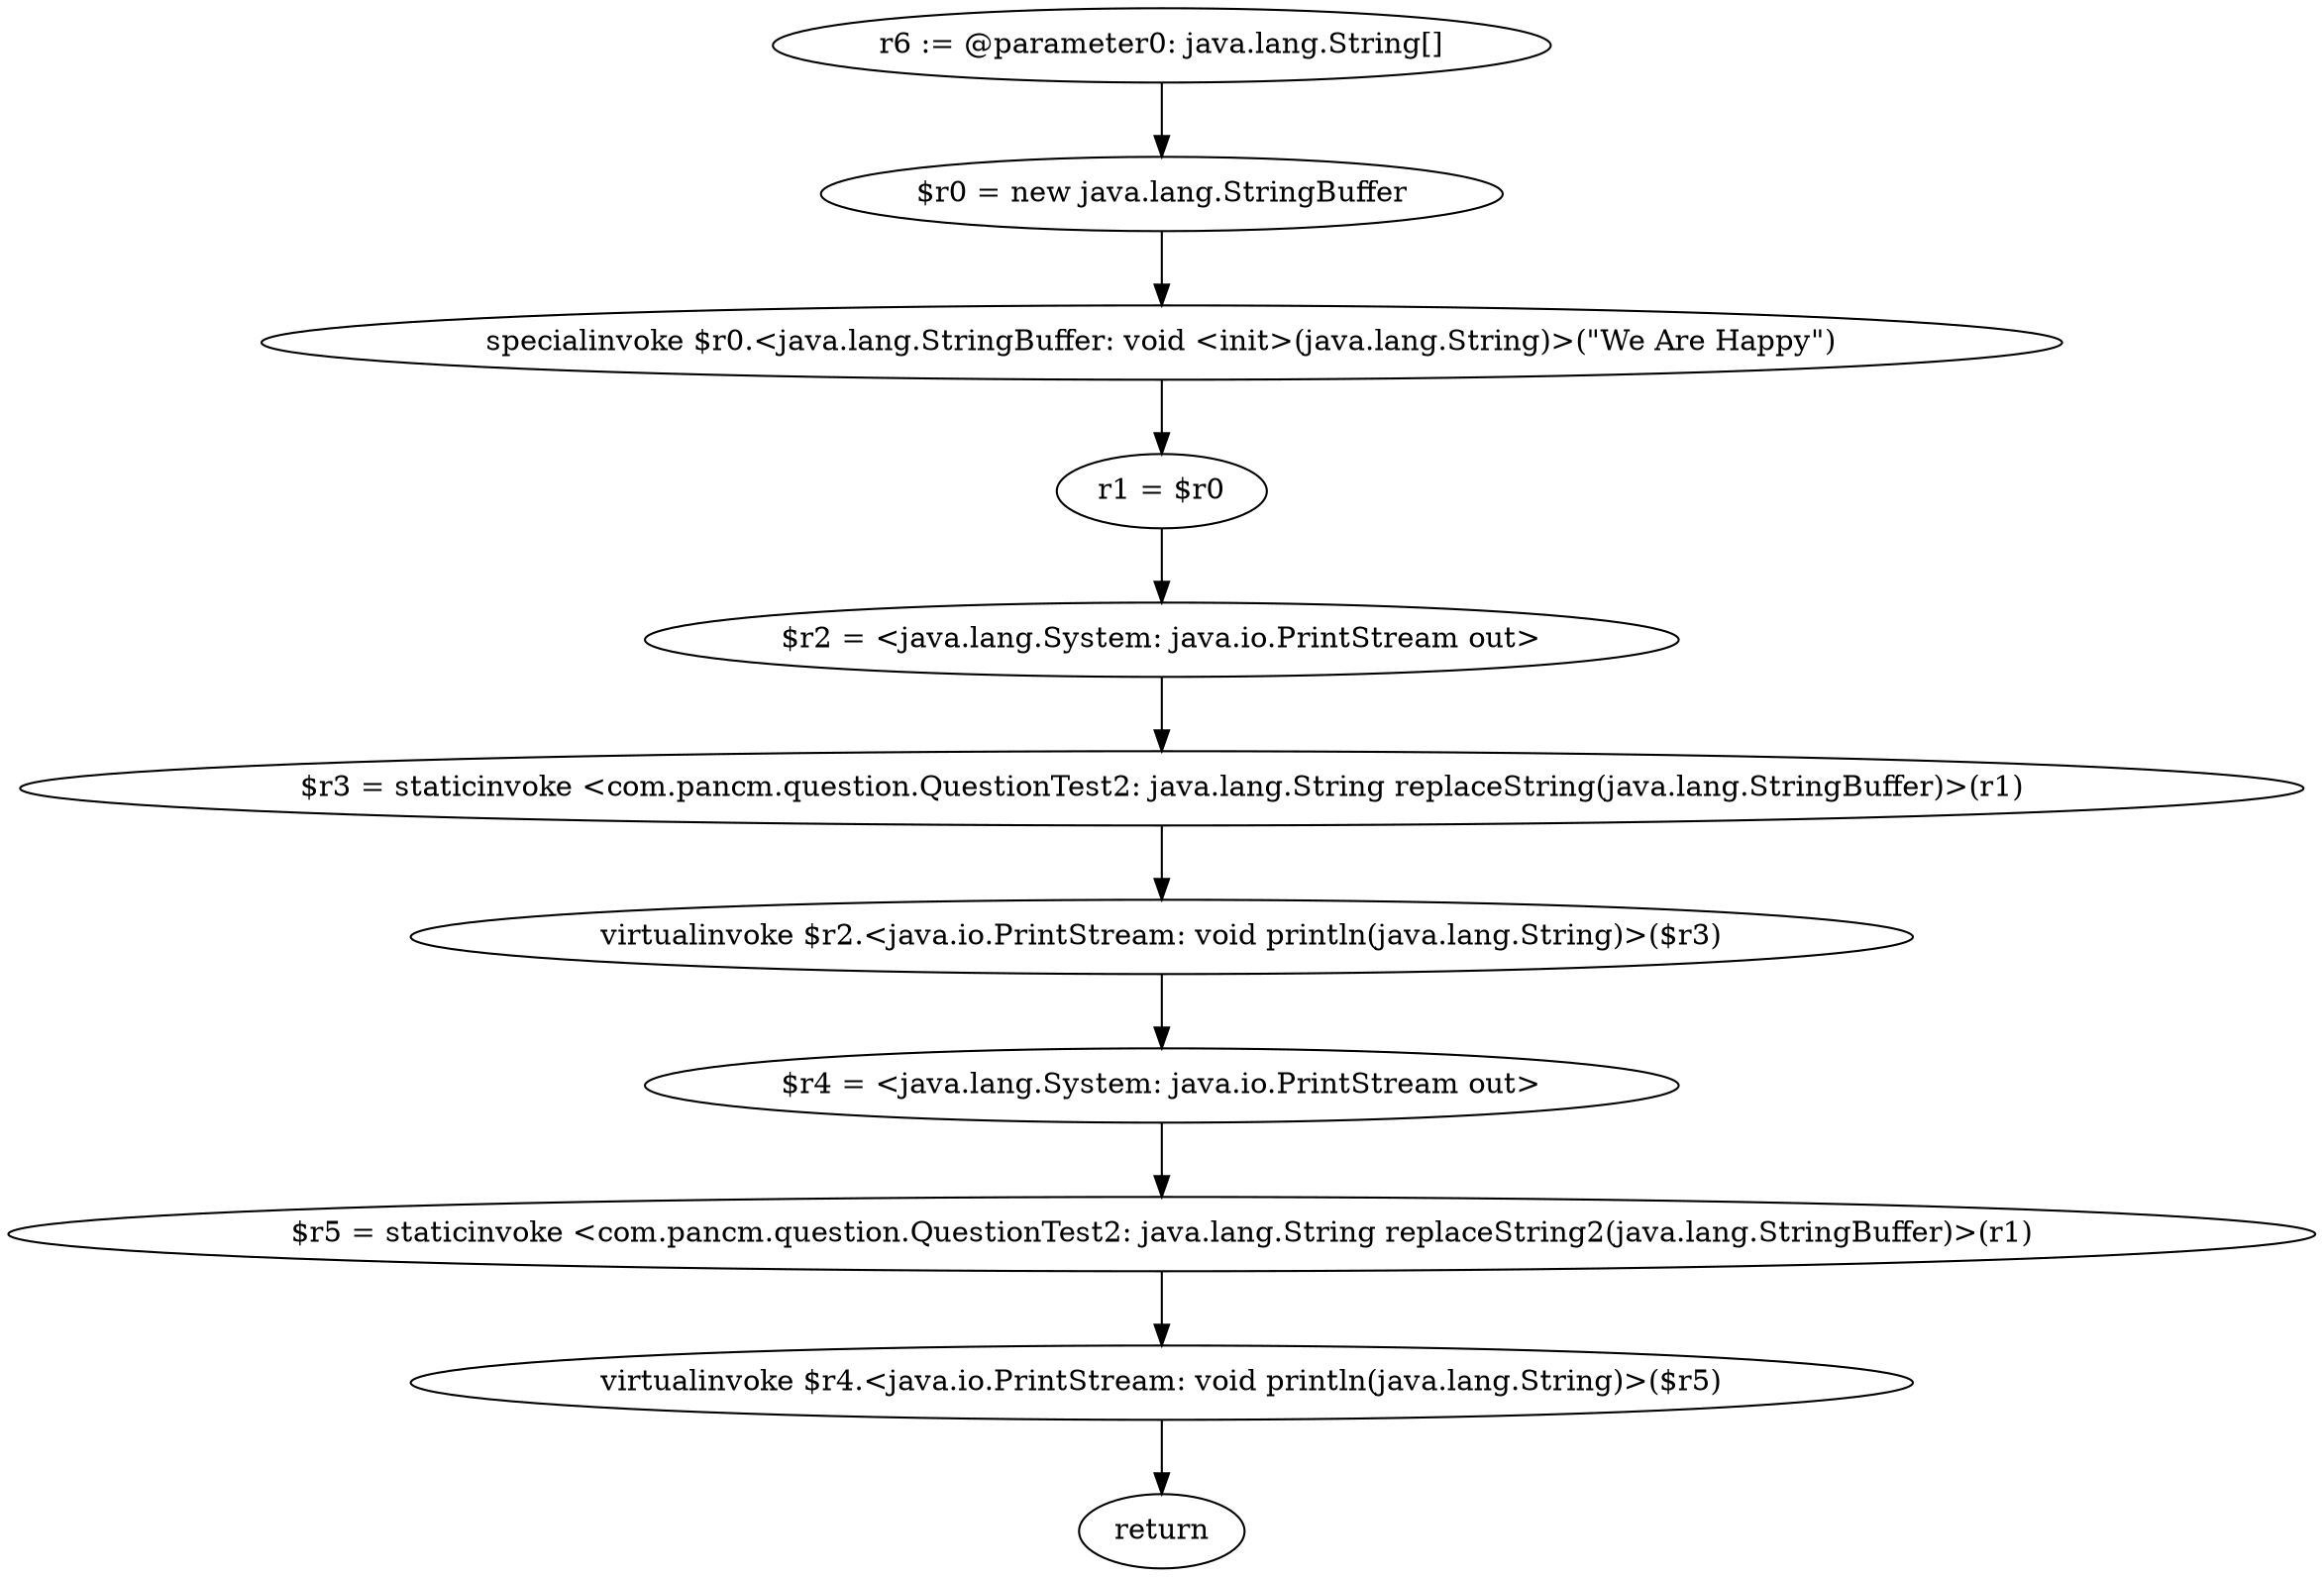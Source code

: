 digraph "unitGraph" {
    "r6 := @parameter0: java.lang.String[]"
    "$r0 = new java.lang.StringBuffer"
    "specialinvoke $r0.<java.lang.StringBuffer: void <init>(java.lang.String)>(\"We Are Happy\")"
    "r1 = $r0"
    "$r2 = <java.lang.System: java.io.PrintStream out>"
    "$r3 = staticinvoke <com.pancm.question.QuestionTest2: java.lang.String replaceString(java.lang.StringBuffer)>(r1)"
    "virtualinvoke $r2.<java.io.PrintStream: void println(java.lang.String)>($r3)"
    "$r4 = <java.lang.System: java.io.PrintStream out>"
    "$r5 = staticinvoke <com.pancm.question.QuestionTest2: java.lang.String replaceString2(java.lang.StringBuffer)>(r1)"
    "virtualinvoke $r4.<java.io.PrintStream: void println(java.lang.String)>($r5)"
    "return"
    "r6 := @parameter0: java.lang.String[]"->"$r0 = new java.lang.StringBuffer";
    "$r0 = new java.lang.StringBuffer"->"specialinvoke $r0.<java.lang.StringBuffer: void <init>(java.lang.String)>(\"We Are Happy\")";
    "specialinvoke $r0.<java.lang.StringBuffer: void <init>(java.lang.String)>(\"We Are Happy\")"->"r1 = $r0";
    "r1 = $r0"->"$r2 = <java.lang.System: java.io.PrintStream out>";
    "$r2 = <java.lang.System: java.io.PrintStream out>"->"$r3 = staticinvoke <com.pancm.question.QuestionTest2: java.lang.String replaceString(java.lang.StringBuffer)>(r1)";
    "$r3 = staticinvoke <com.pancm.question.QuestionTest2: java.lang.String replaceString(java.lang.StringBuffer)>(r1)"->"virtualinvoke $r2.<java.io.PrintStream: void println(java.lang.String)>($r3)";
    "virtualinvoke $r2.<java.io.PrintStream: void println(java.lang.String)>($r3)"->"$r4 = <java.lang.System: java.io.PrintStream out>";
    "$r4 = <java.lang.System: java.io.PrintStream out>"->"$r5 = staticinvoke <com.pancm.question.QuestionTest2: java.lang.String replaceString2(java.lang.StringBuffer)>(r1)";
    "$r5 = staticinvoke <com.pancm.question.QuestionTest2: java.lang.String replaceString2(java.lang.StringBuffer)>(r1)"->"virtualinvoke $r4.<java.io.PrintStream: void println(java.lang.String)>($r5)";
    "virtualinvoke $r4.<java.io.PrintStream: void println(java.lang.String)>($r5)"->"return";
}
